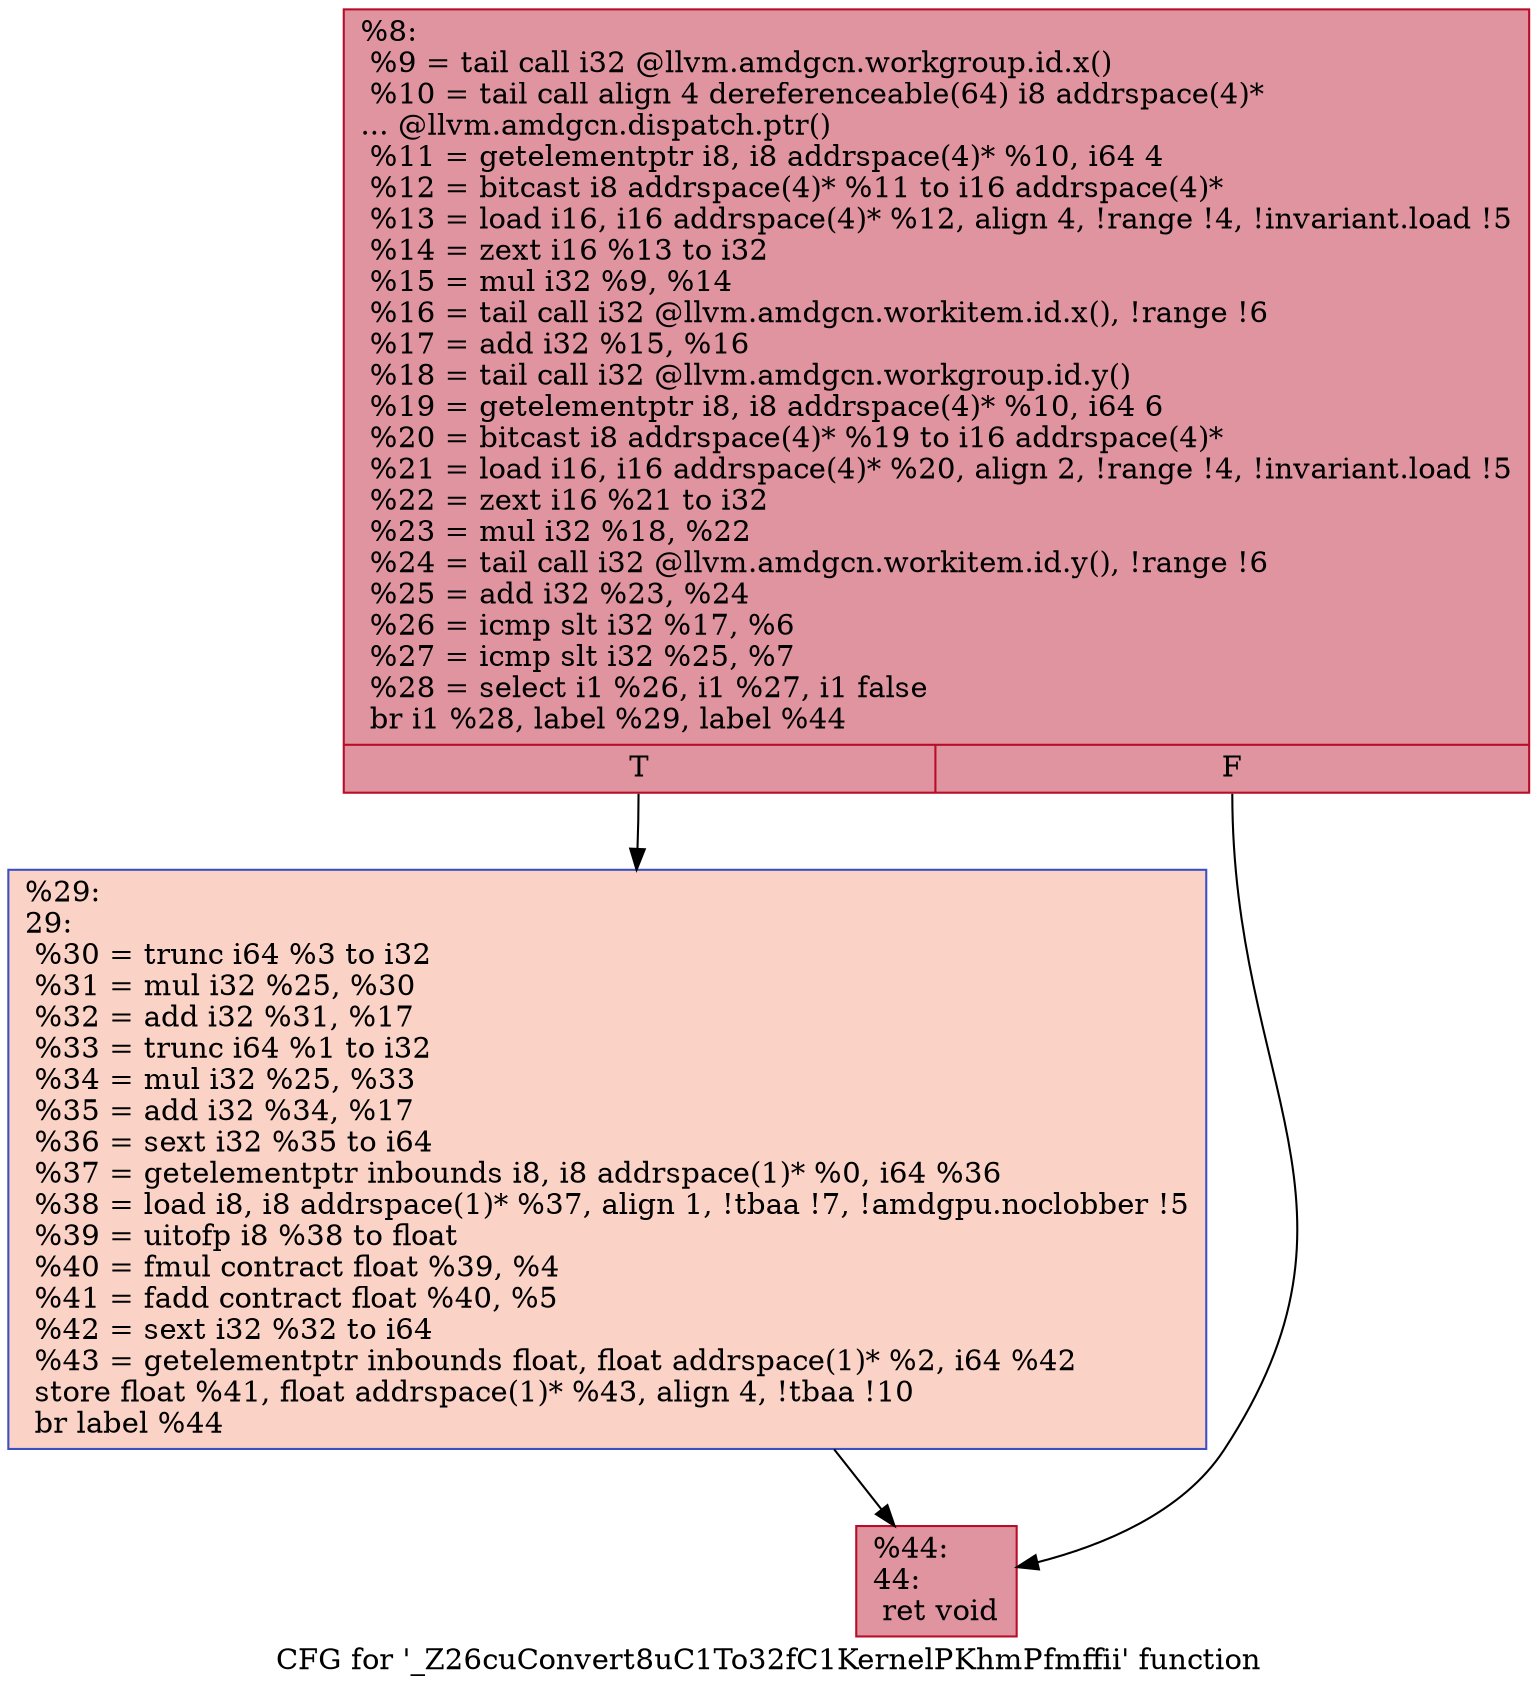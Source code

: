 digraph "CFG for '_Z26cuConvert8uC1To32fC1KernelPKhmPfmffii' function" {
	label="CFG for '_Z26cuConvert8uC1To32fC1KernelPKhmPfmffii' function";

	Node0x5a27560 [shape=record,color="#b70d28ff", style=filled, fillcolor="#b70d2870",label="{%8:\l  %9 = tail call i32 @llvm.amdgcn.workgroup.id.x()\l  %10 = tail call align 4 dereferenceable(64) i8 addrspace(4)*\l... @llvm.amdgcn.dispatch.ptr()\l  %11 = getelementptr i8, i8 addrspace(4)* %10, i64 4\l  %12 = bitcast i8 addrspace(4)* %11 to i16 addrspace(4)*\l  %13 = load i16, i16 addrspace(4)* %12, align 4, !range !4, !invariant.load !5\l  %14 = zext i16 %13 to i32\l  %15 = mul i32 %9, %14\l  %16 = tail call i32 @llvm.amdgcn.workitem.id.x(), !range !6\l  %17 = add i32 %15, %16\l  %18 = tail call i32 @llvm.amdgcn.workgroup.id.y()\l  %19 = getelementptr i8, i8 addrspace(4)* %10, i64 6\l  %20 = bitcast i8 addrspace(4)* %19 to i16 addrspace(4)*\l  %21 = load i16, i16 addrspace(4)* %20, align 2, !range !4, !invariant.load !5\l  %22 = zext i16 %21 to i32\l  %23 = mul i32 %18, %22\l  %24 = tail call i32 @llvm.amdgcn.workitem.id.y(), !range !6\l  %25 = add i32 %23, %24\l  %26 = icmp slt i32 %17, %6\l  %27 = icmp slt i32 %25, %7\l  %28 = select i1 %26, i1 %27, i1 false\l  br i1 %28, label %29, label %44\l|{<s0>T|<s1>F}}"];
	Node0x5a27560:s0 -> Node0x5a2afe0;
	Node0x5a27560:s1 -> Node0x5a2b070;
	Node0x5a2afe0 [shape=record,color="#3d50c3ff", style=filled, fillcolor="#f59c7d70",label="{%29:\l29:                                               \l  %30 = trunc i64 %3 to i32\l  %31 = mul i32 %25, %30\l  %32 = add i32 %31, %17\l  %33 = trunc i64 %1 to i32\l  %34 = mul i32 %25, %33\l  %35 = add i32 %34, %17\l  %36 = sext i32 %35 to i64\l  %37 = getelementptr inbounds i8, i8 addrspace(1)* %0, i64 %36\l  %38 = load i8, i8 addrspace(1)* %37, align 1, !tbaa !7, !amdgpu.noclobber !5\l  %39 = uitofp i8 %38 to float\l  %40 = fmul contract float %39, %4\l  %41 = fadd contract float %40, %5\l  %42 = sext i32 %32 to i64\l  %43 = getelementptr inbounds float, float addrspace(1)* %2, i64 %42\l  store float %41, float addrspace(1)* %43, align 4, !tbaa !10\l  br label %44\l}"];
	Node0x5a2afe0 -> Node0x5a2b070;
	Node0x5a2b070 [shape=record,color="#b70d28ff", style=filled, fillcolor="#b70d2870",label="{%44:\l44:                                               \l  ret void\l}"];
}
